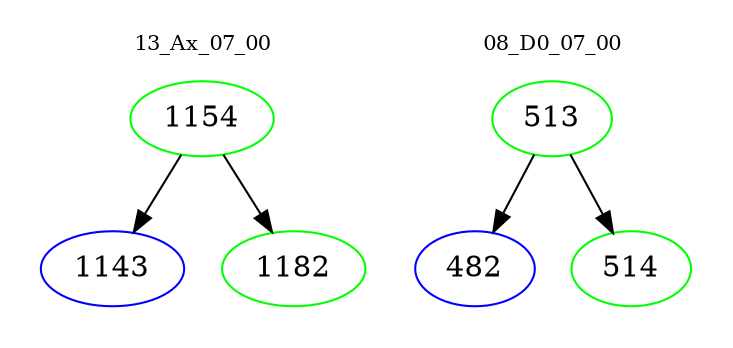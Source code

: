 digraph{
subgraph cluster_0 {
color = white
label = "13_Ax_07_00";
fontsize=10;
T0_1154 [label="1154", color="green"]
T0_1154 -> T0_1143 [color="black"]
T0_1143 [label="1143", color="blue"]
T0_1154 -> T0_1182 [color="black"]
T0_1182 [label="1182", color="green"]
}
subgraph cluster_1 {
color = white
label = "08_D0_07_00";
fontsize=10;
T1_513 [label="513", color="green"]
T1_513 -> T1_482 [color="black"]
T1_482 [label="482", color="blue"]
T1_513 -> T1_514 [color="black"]
T1_514 [label="514", color="green"]
}
}
